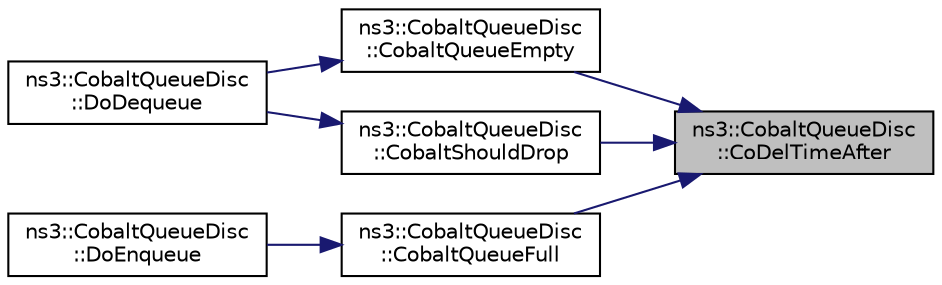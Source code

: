 digraph "ns3::CobaltQueueDisc::CoDelTimeAfter"
{
 // LATEX_PDF_SIZE
  edge [fontname="Helvetica",fontsize="10",labelfontname="Helvetica",labelfontsize="10"];
  node [fontname="Helvetica",fontsize="10",shape=record];
  rankdir="RL";
  Node1 [label="ns3::CobaltQueueDisc\l::CoDelTimeAfter",height=0.2,width=0.4,color="black", fillcolor="grey75", style="filled", fontcolor="black",tooltip="Check if CoDel time a is successive to b."];
  Node1 -> Node2 [dir="back",color="midnightblue",fontsize="10",style="solid",fontname="Helvetica"];
  Node2 [label="ns3::CobaltQueueDisc\l::CobaltQueueEmpty",height=0.2,width=0.4,color="black", fillcolor="white", style="filled",URL="$classns3_1_1_cobalt_queue_disc.html#af6fcb03f19db1c3db8fd731efb53d23f",tooltip="Called when the queue becomes empty to alter the drop probabilities of Blue."];
  Node2 -> Node3 [dir="back",color="midnightblue",fontsize="10",style="solid",fontname="Helvetica"];
  Node3 [label="ns3::CobaltQueueDisc\l::DoDequeue",height=0.2,width=0.4,color="black", fillcolor="white", style="filled",URL="$classns3_1_1_cobalt_queue_disc.html#a1c62d3ba0ac9ff28b4779337ef0c36f7",tooltip="This function actually extracts a packet from the queue disc."];
  Node1 -> Node4 [dir="back",color="midnightblue",fontsize="10",style="solid",fontname="Helvetica"];
  Node4 [label="ns3::CobaltQueueDisc\l::CobaltQueueFull",height=0.2,width=0.4,color="black", fillcolor="white", style="filled",URL="$classns3_1_1_cobalt_queue_disc.html#a54da4c60c57f726e0bdd82b02af44176",tooltip="Called when the queue becomes full to alter the drop probabilities of Blue."];
  Node4 -> Node5 [dir="back",color="midnightblue",fontsize="10",style="solid",fontname="Helvetica"];
  Node5 [label="ns3::CobaltQueueDisc\l::DoEnqueue",height=0.2,width=0.4,color="black", fillcolor="white", style="filled",URL="$classns3_1_1_cobalt_queue_disc.html#a3df648f96b1bcd613b9171a0950dcf25",tooltip="This function actually enqueues a packet into the queue disc."];
  Node1 -> Node6 [dir="back",color="midnightblue",fontsize="10",style="solid",fontname="Helvetica"];
  Node6 [label="ns3::CobaltQueueDisc\l::CobaltShouldDrop",height=0.2,width=0.4,color="black", fillcolor="white", style="filled",URL="$classns3_1_1_cobalt_queue_disc.html#a59935fe3ec6a23ff7b55cd298fc4cc80",tooltip="Called to decide whether the current packet should be dropped based on decisions taken by Blue and Co..."];
  Node6 -> Node3 [dir="back",color="midnightblue",fontsize="10",style="solid",fontname="Helvetica"];
}
